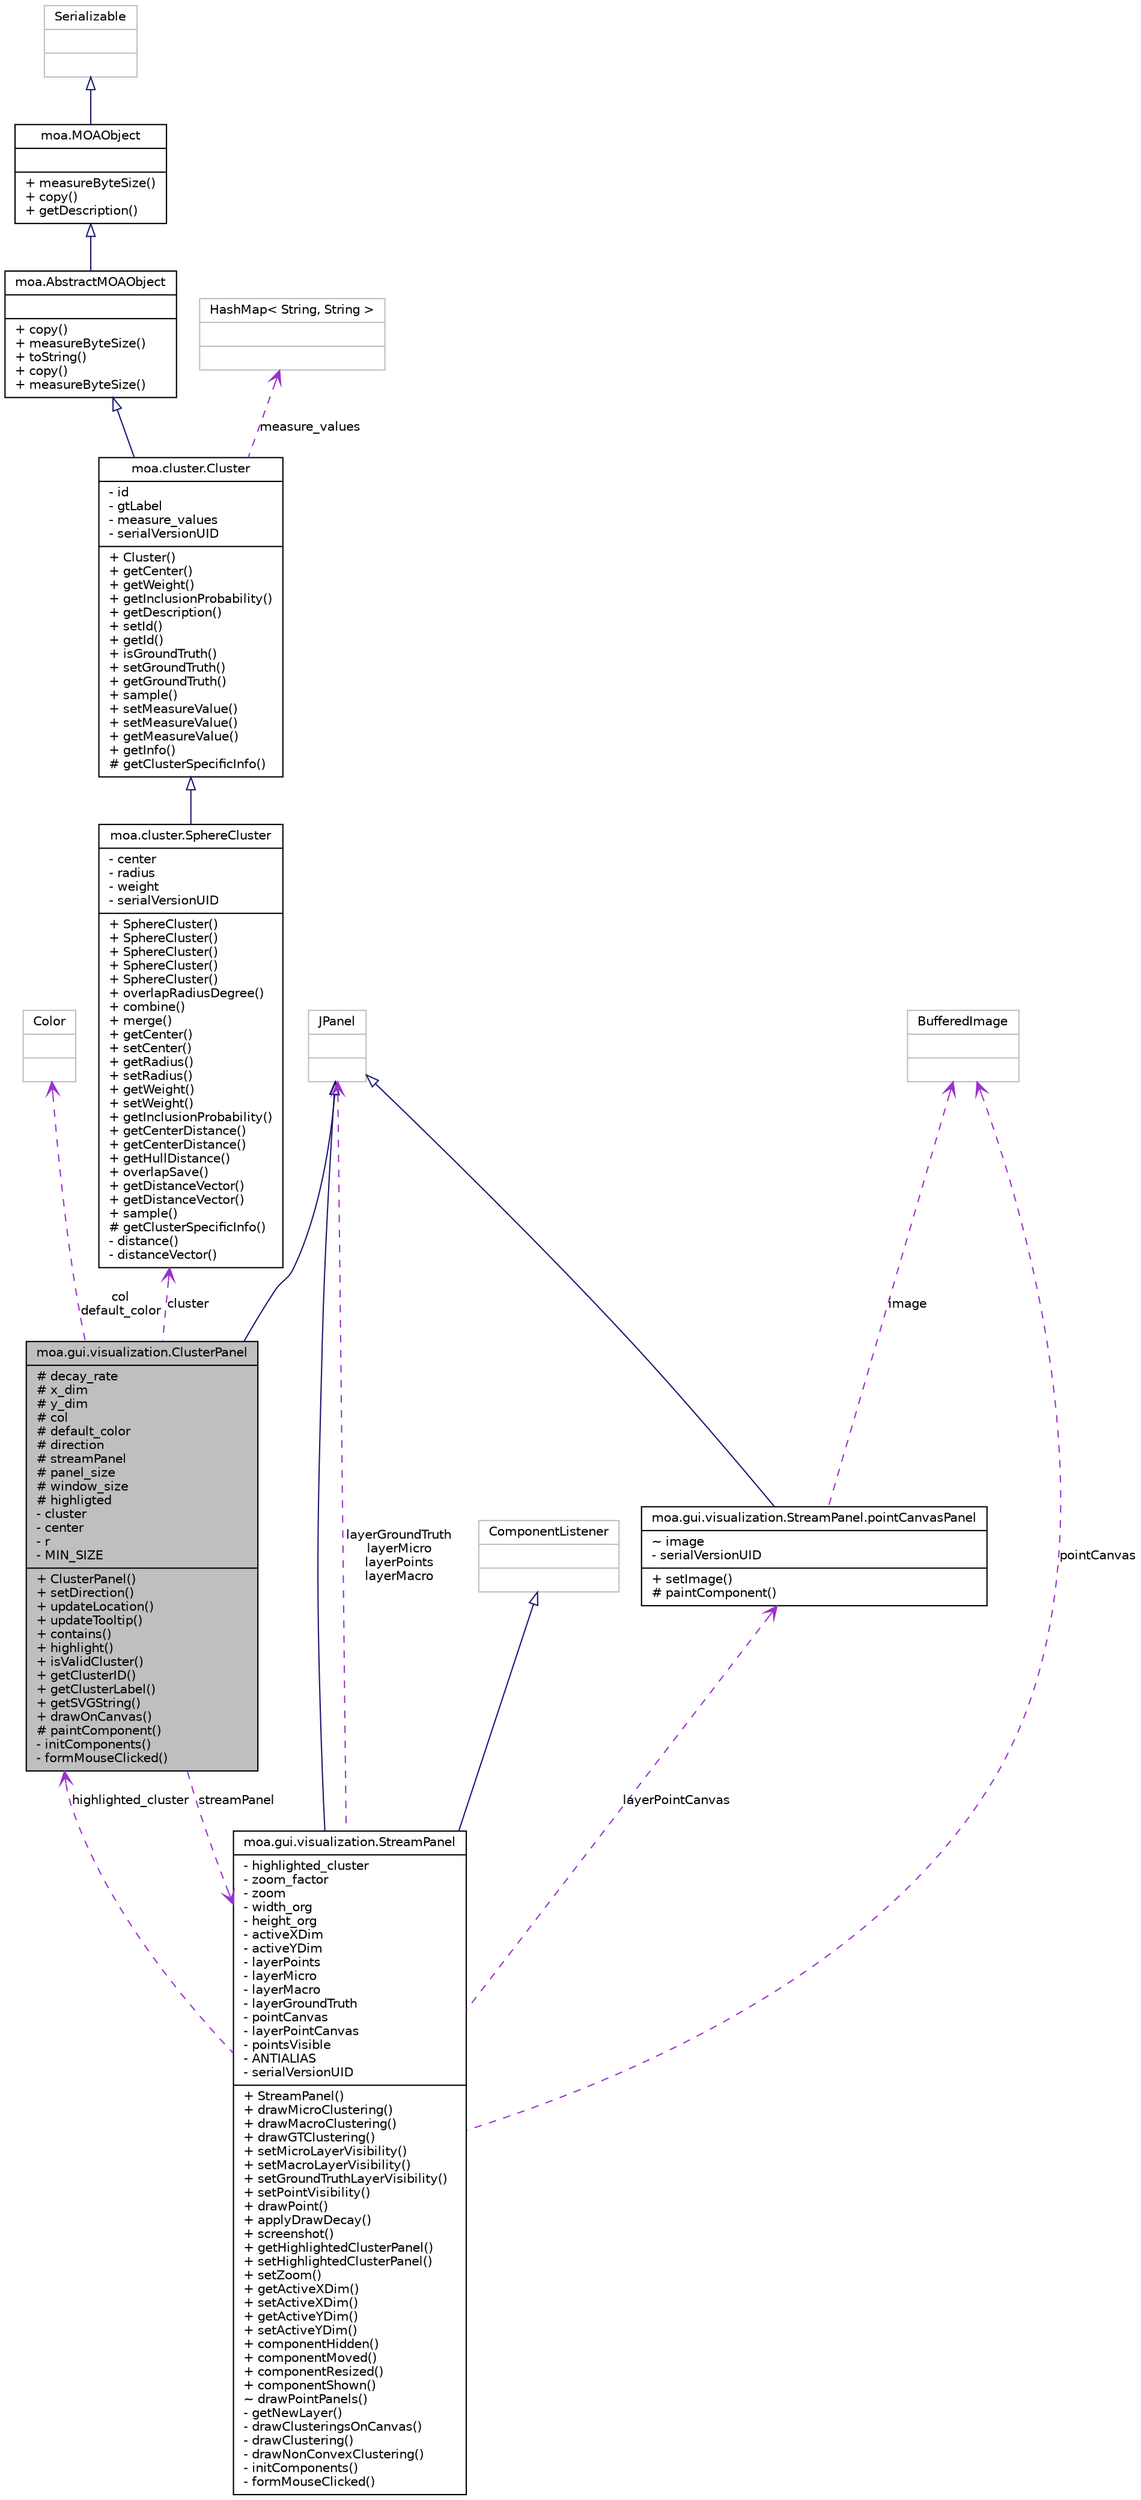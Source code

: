 digraph G
{
  edge [fontname="Helvetica",fontsize="10",labelfontname="Helvetica",labelfontsize="10"];
  node [fontname="Helvetica",fontsize="10",shape=record];
  Node1 [label="{moa.gui.visualization.ClusterPanel\n|# decay_rate\l# x_dim\l# y_dim\l# col\l# default_color\l# direction\l# streamPanel\l# panel_size\l# window_size\l# highligted\l- cluster\l- center\l- r\l- MIN_SIZE\l|+ ClusterPanel()\l+ setDirection()\l+ updateLocation()\l+ updateTooltip()\l+ contains()\l+ highlight()\l+ isValidCluster()\l+ getClusterID()\l+ getClusterLabel()\l+ getSVGString()\l+ drawOnCanvas()\l# paintComponent()\l- initComponents()\l- formMouseClicked()\l}",height=0.2,width=0.4,color="black", fillcolor="grey75", style="filled" fontcolor="black"];
  Node2 -> Node1 [dir=back,color="midnightblue",fontsize="10",style="solid",arrowtail="empty",fontname="Helvetica"];
  Node2 [label="{JPanel\n||}",height=0.2,width=0.4,color="grey75", fillcolor="white", style="filled"];
  Node3 -> Node1 [dir=back,color="darkorchid3",fontsize="10",style="dashed",label="col\ndefault_color",arrowtail="open",fontname="Helvetica"];
  Node3 [label="{Color\n||}",height=0.2,width=0.4,color="grey75", fillcolor="white", style="filled"];
  Node4 -> Node1 [dir=back,color="darkorchid3",fontsize="10",style="dashed",label="cluster",arrowtail="open",fontname="Helvetica"];
  Node4 [label="{moa.cluster.SphereCluster\n|- center\l- radius\l- weight\l- serialVersionUID\l|+ SphereCluster()\l+ SphereCluster()\l+ SphereCluster()\l+ SphereCluster()\l+ SphereCluster()\l+ overlapRadiusDegree()\l+ combine()\l+ merge()\l+ getCenter()\l+ setCenter()\l+ getRadius()\l+ setRadius()\l+ getWeight()\l+ setWeight()\l+ getInclusionProbability()\l+ getCenterDistance()\l+ getCenterDistance()\l+ getHullDistance()\l+ overlapSave()\l+ getDistanceVector()\l+ getDistanceVector()\l+ sample()\l# getClusterSpecificInfo()\l- distance()\l- distanceVector()\l}",height=0.2,width=0.4,color="black", fillcolor="white", style="filled",URL="$classmoa_1_1cluster_1_1SphereCluster.html",tooltip="A simple implementation of the Cluster interface representing spherical clusters..."];
  Node5 -> Node4 [dir=back,color="midnightblue",fontsize="10",style="solid",arrowtail="empty",fontname="Helvetica"];
  Node5 [label="{moa.cluster.Cluster\n|- id\l- gtLabel\l- measure_values\l- serialVersionUID\l|+ Cluster()\l+ getCenter()\l+ getWeight()\l+ getInclusionProbability()\l+ getDescription()\l+ setId()\l+ getId()\l+ isGroundTruth()\l+ setGroundTruth()\l+ getGroundTruth()\l+ sample()\l+ setMeasureValue()\l+ setMeasureValue()\l+ getMeasureValue()\l+ getInfo()\l# getClusterSpecificInfo()\l}",height=0.2,width=0.4,color="black", fillcolor="white", style="filled",URL="$classmoa_1_1cluster_1_1Cluster.html"];
  Node6 -> Node5 [dir=back,color="midnightblue",fontsize="10",style="solid",arrowtail="empty",fontname="Helvetica"];
  Node6 [label="{moa.AbstractMOAObject\n||+ copy()\l+ measureByteSize()\l+ toString()\l+ copy()\l+ measureByteSize()\l}",height=0.2,width=0.4,color="black", fillcolor="white", style="filled",URL="$classmoa_1_1AbstractMOAObject.html",tooltip="Abstract MOA Object."];
  Node7 -> Node6 [dir=back,color="midnightblue",fontsize="10",style="solid",arrowtail="empty",fontname="Helvetica"];
  Node7 [label="{moa.MOAObject\n||+ measureByteSize()\l+ copy()\l+ getDescription()\l}",height=0.2,width=0.4,color="black", fillcolor="white", style="filled",URL="$interfacemoa_1_1MOAObject.html",tooltip="Interface implemented by classes in MOA, so that all are serializable, can produce..."];
  Node8 -> Node7 [dir=back,color="midnightblue",fontsize="10",style="solid",arrowtail="empty",fontname="Helvetica"];
  Node8 [label="{Serializable\n||}",height=0.2,width=0.4,color="grey75", fillcolor="white", style="filled"];
  Node9 -> Node5 [dir=back,color="darkorchid3",fontsize="10",style="dashed",label="measure_values",arrowtail="open",fontname="Helvetica"];
  Node9 [label="{HashMap\< String, String \>\n||}",height=0.2,width=0.4,color="grey75", fillcolor="white", style="filled"];
  Node10 -> Node1 [dir=back,color="darkorchid3",fontsize="10",style="dashed",label="streamPanel",arrowtail="open",fontname="Helvetica"];
  Node10 [label="{moa.gui.visualization.StreamPanel\n|- highlighted_cluster\l- zoom_factor\l- zoom\l- width_org\l- height_org\l- activeXDim\l- activeYDim\l- layerPoints\l- layerMicro\l- layerMacro\l- layerGroundTruth\l- pointCanvas\l- layerPointCanvas\l- pointsVisible\l- ANTIALIAS\l- serialVersionUID\l|+ StreamPanel()\l+ drawMicroClustering()\l+ drawMacroClustering()\l+ drawGTClustering()\l+ setMicroLayerVisibility()\l+ setMacroLayerVisibility()\l+ setGroundTruthLayerVisibility()\l+ setPointVisibility()\l+ drawPoint()\l+ applyDrawDecay()\l+ screenshot()\l+ getHighlightedClusterPanel()\l+ setHighlightedClusterPanel()\l+ setZoom()\l+ getActiveXDim()\l+ setActiveXDim()\l+ getActiveYDim()\l+ setActiveYDim()\l+ componentHidden()\l+ componentMoved()\l+ componentResized()\l+ componentShown()\l~ drawPointPanels()\l- getNewLayer()\l- drawClusteringsOnCanvas()\l- drawClustering()\l- drawNonConvexClustering()\l- initComponents()\l- formMouseClicked()\l}",height=0.2,width=0.4,color="black", fillcolor="white", style="filled",URL="$classmoa_1_1gui_1_1visualization_1_1StreamPanel.html"];
  Node2 -> Node10 [dir=back,color="midnightblue",fontsize="10",style="solid",arrowtail="empty",fontname="Helvetica"];
  Node11 -> Node10 [dir=back,color="midnightblue",fontsize="10",style="solid",arrowtail="empty",fontname="Helvetica"];
  Node11 [label="{ComponentListener\n||}",height=0.2,width=0.4,color="grey75", fillcolor="white", style="filled"];
  Node1 -> Node10 [dir=back,color="darkorchid3",fontsize="10",style="dashed",label="highlighted_cluster",arrowtail="open",fontname="Helvetica"];
  Node12 -> Node10 [dir=back,color="darkorchid3",fontsize="10",style="dashed",label="layerPointCanvas",arrowtail="open",fontname="Helvetica"];
  Node12 [label="{moa.gui.visualization.StreamPanel.pointCanvasPanel\n|~ image\l- serialVersionUID\l|+ setImage()\l# paintComponent()\l}",height=0.2,width=0.4,color="black", fillcolor="white", style="filled",URL="$classmoa_1_1gui_1_1visualization_1_1StreamPanel_1_1pointCanvasPanel.html"];
  Node2 -> Node12 [dir=back,color="midnightblue",fontsize="10",style="solid",arrowtail="empty",fontname="Helvetica"];
  Node13 -> Node12 [dir=back,color="darkorchid3",fontsize="10",style="dashed",label="image",arrowtail="open",fontname="Helvetica"];
  Node13 [label="{BufferedImage\n||}",height=0.2,width=0.4,color="grey75", fillcolor="white", style="filled"];
  Node13 -> Node10 [dir=back,color="darkorchid3",fontsize="10",style="dashed",label="pointCanvas",arrowtail="open",fontname="Helvetica"];
  Node2 -> Node10 [dir=back,color="darkorchid3",fontsize="10",style="dashed",label="layerGroundTruth\nlayerMicro\nlayerPoints\nlayerMacro",arrowtail="open",fontname="Helvetica"];
}
